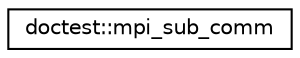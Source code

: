 digraph "Graphical Class Hierarchy"
{
 // LATEX_PDF_SIZE
  edge [fontname="Helvetica",fontsize="10",labelfontname="Helvetica",labelfontsize="10"];
  node [fontname="Helvetica",fontsize="10",shape=record];
  rankdir="LR";
  Node0 [label="doctest::mpi_sub_comm",height=0.2,width=0.4,color="black", fillcolor="white", style="filled",URL="$structdoctest_1_1mpi__sub__comm.html",tooltip=" "];
}
